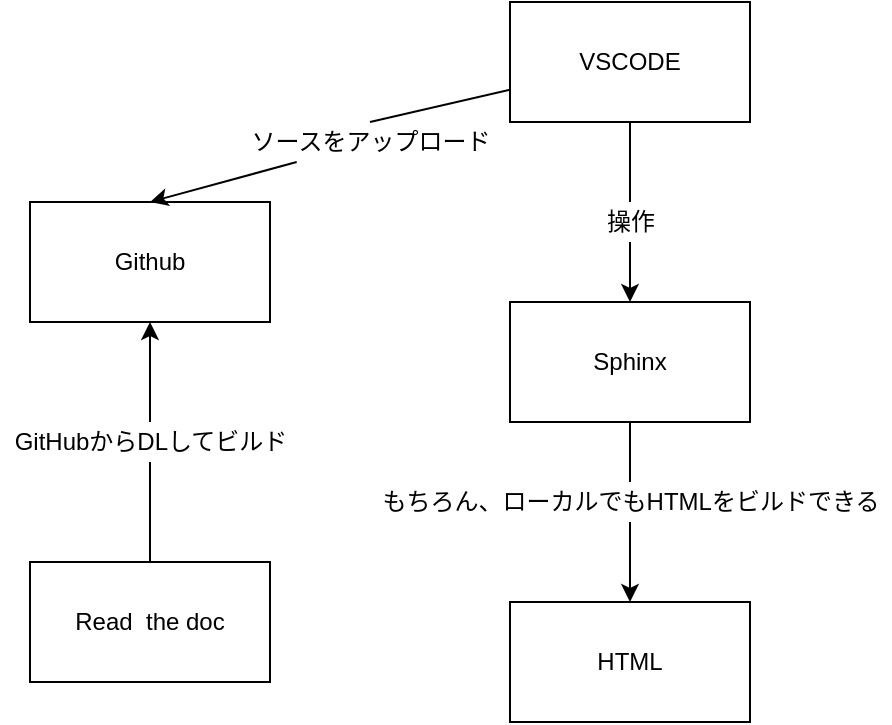 <mxfile>
    <diagram id="TCUTXQQMwoQhFZZ8p3wD" name="ページ1">
        <mxGraphModel dx="577" dy="421" grid="1" gridSize="10" guides="1" tooltips="1" connect="1" arrows="1" fold="1" page="1" pageScale="1" pageWidth="827" pageHeight="1169" math="0" shadow="0">
            <root>
                <mxCell id="0"/>
                <mxCell id="1" parent="0"/>
                <mxCell id="2" value="Github" style="whiteSpace=wrap;html=1;" vertex="1" parent="1">
                    <mxGeometry x="90" y="180" width="120" height="60" as="geometry"/>
                </mxCell>
                <mxCell id="19" value="" style="edgeStyle=none;html=1;labelBackgroundColor=none;startArrow=none;" edge="1" parent="1" source="20" target="18">
                    <mxGeometry relative="1" as="geometry"/>
                </mxCell>
                <mxCell id="4" value="Sphinx" style="whiteSpace=wrap;html=1;" vertex="1" parent="1">
                    <mxGeometry x="330" y="230" width="120" height="60" as="geometry"/>
                </mxCell>
                <mxCell id="7" style="edgeStyle=none;html=1;labelBackgroundColor=none;startArrow=none;" edge="1" parent="1" source="12" target="4">
                    <mxGeometry relative="1" as="geometry"/>
                </mxCell>
                <mxCell id="8" style="edgeStyle=none;html=1;entryX=0.5;entryY=0;entryDx=0;entryDy=0;startArrow=none;" edge="1" parent="1" source="14" target="2">
                    <mxGeometry relative="1" as="geometry"/>
                </mxCell>
                <mxCell id="6" value="VSCODE" style="whiteSpace=wrap;html=1;" vertex="1" parent="1">
                    <mxGeometry x="330" y="80" width="120" height="60" as="geometry"/>
                </mxCell>
                <mxCell id="11" style="edgeStyle=none;html=1;startArrow=none;" edge="1" parent="1" source="16" target="2">
                    <mxGeometry relative="1" as="geometry">
                        <Array as="points"/>
                    </mxGeometry>
                </mxCell>
                <mxCell id="9" value="Read&amp;nbsp; the doc" style="whiteSpace=wrap;html=1;" vertex="1" parent="1">
                    <mxGeometry x="90" y="360" width="120" height="60" as="geometry"/>
                </mxCell>
                <mxCell id="12" value="操作" style="text;html=1;resizable=0;autosize=1;align=center;verticalAlign=middle;points=[];fillColor=none;strokeColor=none;rounded=0;" vertex="1" parent="1">
                    <mxGeometry x="370" y="180" width="40" height="20" as="geometry"/>
                </mxCell>
                <mxCell id="13" value="" style="edgeStyle=none;html=1;labelBackgroundColor=none;endArrow=none;" edge="1" parent="1" source="6" target="12">
                    <mxGeometry relative="1" as="geometry">
                        <mxPoint x="390" y="140" as="sourcePoint"/>
                        <mxPoint x="390" y="230" as="targetPoint"/>
                    </mxGeometry>
                </mxCell>
                <mxCell id="14" value="ソースをアップロード" style="text;html=1;resizable=0;autosize=1;align=center;verticalAlign=middle;points=[];fillColor=none;strokeColor=none;rounded=0;" vertex="1" parent="1">
                    <mxGeometry x="190" y="140" width="140" height="20" as="geometry"/>
                </mxCell>
                <mxCell id="15" value="" style="edgeStyle=none;html=1;entryX=0.5;entryY=0;entryDx=0;entryDy=0;endArrow=none;" edge="1" parent="1" source="6" target="14">
                    <mxGeometry relative="1" as="geometry">
                        <mxPoint x="330" y="131" as="sourcePoint"/>
                        <mxPoint x="190" y="180" as="targetPoint"/>
                    </mxGeometry>
                </mxCell>
                <mxCell id="16" value="GitHubからDLしてビルド" style="text;html=1;resizable=0;autosize=1;align=center;verticalAlign=middle;points=[];fillColor=none;strokeColor=none;rounded=0;" vertex="1" parent="1">
                    <mxGeometry x="75" y="290" width="150" height="20" as="geometry"/>
                </mxCell>
                <mxCell id="17" value="" style="edgeStyle=none;html=1;endArrow=none;" edge="1" parent="1" source="9" target="16">
                    <mxGeometry relative="1" as="geometry">
                        <mxPoint x="181.429" y="320" as="sourcePoint"/>
                        <mxPoint x="158.571" y="240" as="targetPoint"/>
                        <Array as="points"/>
                    </mxGeometry>
                </mxCell>
                <mxCell id="18" value="HTML" style="whiteSpace=wrap;html=1;" vertex="1" parent="1">
                    <mxGeometry x="330" y="380" width="120" height="60" as="geometry"/>
                </mxCell>
                <mxCell id="20" value="もちろん、ローカルでもHTMLをビルドできる" style="text;html=1;resizable=0;autosize=1;align=center;verticalAlign=middle;points=[];fillColor=none;strokeColor=none;rounded=0;" vertex="1" parent="1">
                    <mxGeometry x="260" y="320" width="260" height="20" as="geometry"/>
                </mxCell>
                <mxCell id="21" value="" style="edgeStyle=none;html=1;labelBackgroundColor=none;endArrow=none;" edge="1" parent="1" source="4" target="20">
                    <mxGeometry relative="1" as="geometry">
                        <mxPoint x="390" y="290" as="sourcePoint"/>
                        <mxPoint x="390" y="370" as="targetPoint"/>
                    </mxGeometry>
                </mxCell>
            </root>
        </mxGraphModel>
    </diagram>
</mxfile>